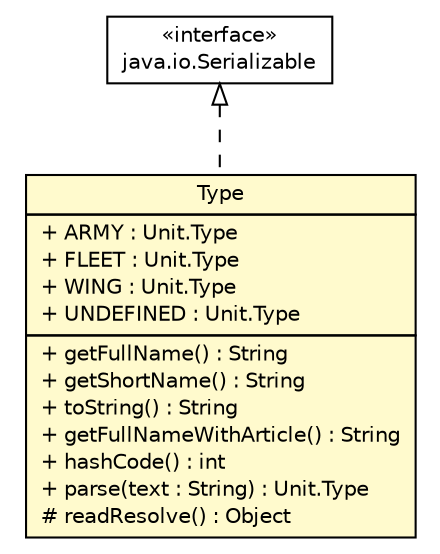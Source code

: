 #!/usr/local/bin/dot
#
# Class diagram 
# Generated by UMLGraph version 5.2 (http://www.umlgraph.org/)
#

digraph G {
	edge [fontname="Helvetica",fontsize=10,labelfontname="Helvetica",labelfontsize=10];
	node [fontname="Helvetica",fontsize=10,shape=plaintext];
	nodesep=0.25;
	ranksep=0.5;
	// dip.world.Unit.Type
	c6630 [label=<<table title="dip.world.Unit.Type" border="0" cellborder="1" cellspacing="0" cellpadding="2" port="p" bgcolor="lemonChiffon" href="./Unit.Type.html">
		<tr><td><table border="0" cellspacing="0" cellpadding="1">
<tr><td align="center" balign="center"> Type </td></tr>
		</table></td></tr>
		<tr><td><table border="0" cellspacing="0" cellpadding="1">
<tr><td align="left" balign="left"> + ARMY : Unit.Type </td></tr>
<tr><td align="left" balign="left"> + FLEET : Unit.Type </td></tr>
<tr><td align="left" balign="left"> + WING : Unit.Type </td></tr>
<tr><td align="left" balign="left"> + UNDEFINED : Unit.Type </td></tr>
		</table></td></tr>
		<tr><td><table border="0" cellspacing="0" cellpadding="1">
<tr><td align="left" balign="left"> + getFullName() : String </td></tr>
<tr><td align="left" balign="left"> + getShortName() : String </td></tr>
<tr><td align="left" balign="left"> + toString() : String </td></tr>
<tr><td align="left" balign="left"> + getFullNameWithArticle() : String </td></tr>
<tr><td align="left" balign="left"> + hashCode() : int </td></tr>
<tr><td align="left" balign="left"> + parse(text : String) : Unit.Type </td></tr>
<tr><td align="left" balign="left"> # readResolve() : Object </td></tr>
		</table></td></tr>
		</table>>, fontname="Helvetica", fontcolor="black", fontsize=10.0];
	//dip.world.Unit.Type implements java.io.Serializable
	c6681:p -> c6630:p [dir=back,arrowtail=empty,style=dashed];
	// java.io.Serializable
	c6681 [label=<<table title="java.io.Serializable" border="0" cellborder="1" cellspacing="0" cellpadding="2" port="p" href="http://java.sun.com/j2se/1.4.2/docs/api/java/io/Serializable.html">
		<tr><td><table border="0" cellspacing="0" cellpadding="1">
<tr><td align="center" balign="center"> &#171;interface&#187; </td></tr>
<tr><td align="center" balign="center"> java.io.Serializable </td></tr>
		</table></td></tr>
		</table>>, fontname="Helvetica", fontcolor="black", fontsize=10.0];
}

